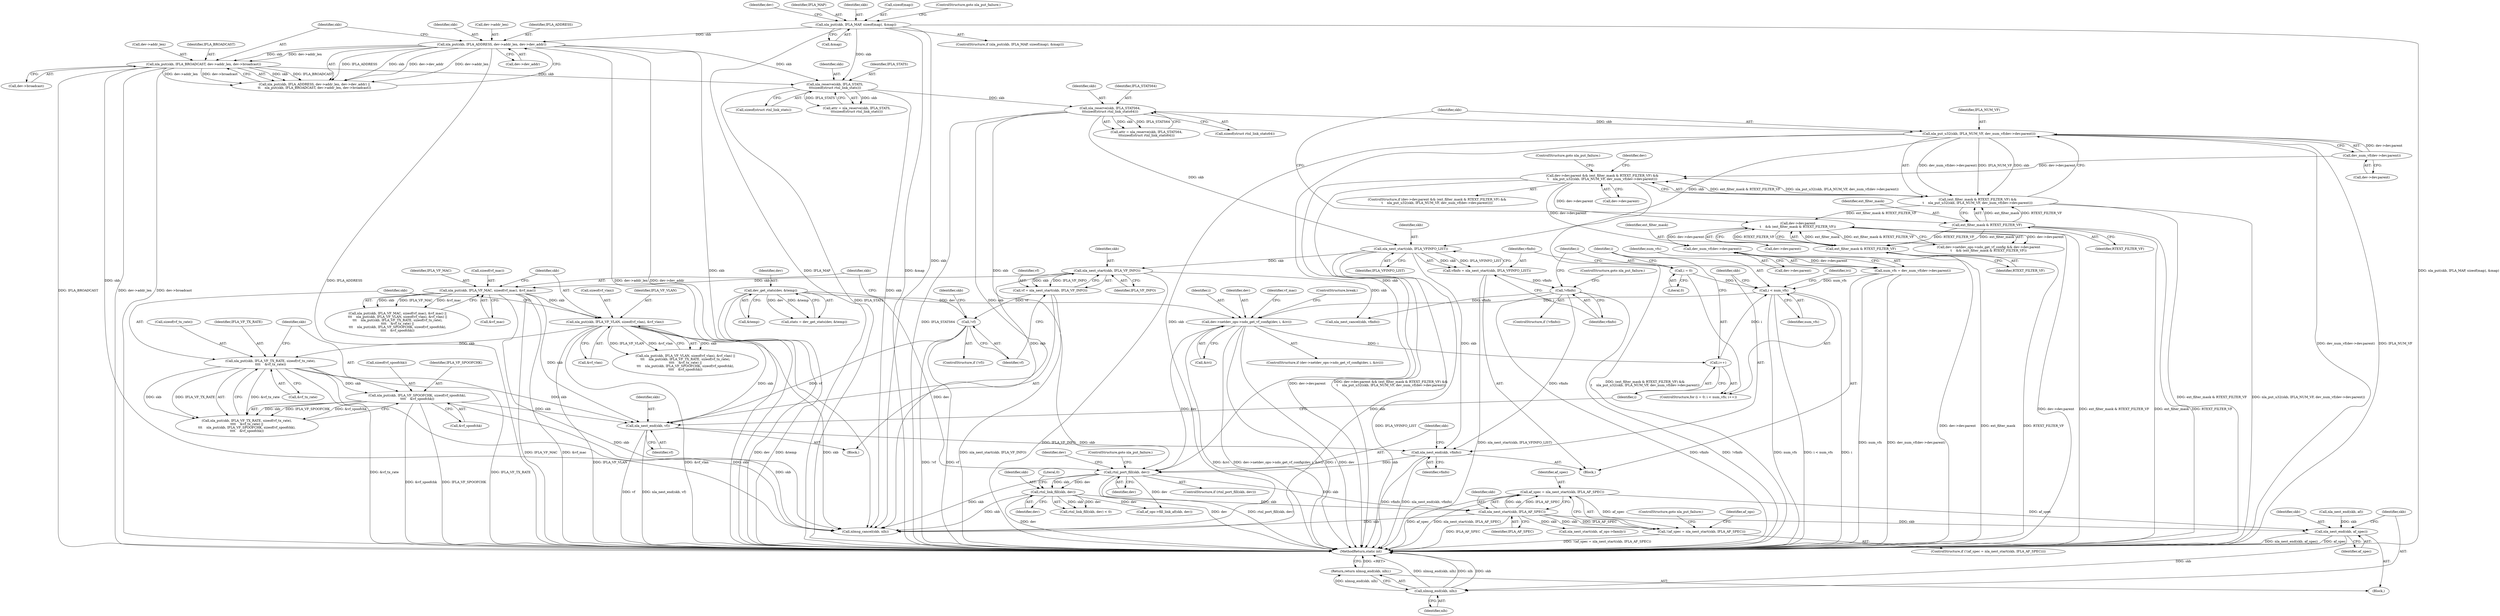 digraph "0_linux_84d73cd3fb142bf1298a8c13fd4ca50fd2432372@pointer" {
"1000486" [label="(Call,af_spec = nla_nest_start(skb, IFLA_AF_SPEC))"];
"1000488" [label="(Call,nla_nest_start(skb, IFLA_AF_SPEC))"];
"1000468" [label="(Call,rtnl_port_fill(skb, dev))"];
"1000247" [label="(Call,nla_reserve(skb, IFLA_STATS64,\n\t\t\tsizeof(struct rtnl_link_stats64)))"];
"1000225" [label="(Call,nla_reserve(skb, IFLA_STATS,\n\t\t\tsizeof(struct rtnl_link_stats)))"];
"1000189" [label="(Call,nla_put(skb, IFLA_MAP, sizeof(map), &map))"];
"1000213" [label="(Call,nla_put(skb, IFLA_BROADCAST, dev->addr_len, dev->broadcast))"];
"1000204" [label="(Call,nla_put(skb, IFLA_ADDRESS, dev->addr_len, dev->dev_addr))"];
"1000464" [label="(Call,nla_nest_end(skb, vfinfo))"];
"1000461" [label="(Call,nla_nest_end(skb, vf))"];
"1000446" [label="(Call,nla_put(skb, IFLA_VF_TX_RATE, sizeof(vf_tx_rate),\n\t\t\t\t    &vf_tx_rate))"];
"1000438" [label="(Call,nla_put(skb, IFLA_VF_VLAN, sizeof(vf_vlan), &vf_vlan))"];
"1000430" [label="(Call,nla_put(skb, IFLA_VF_MAC, sizeof(vf_mac), &vf_mac))"];
"1000417" [label="(Call,nla_nest_start(skb, IFLA_VF_INFO))"];
"1000313" [label="(Call,nla_nest_start(skb, IFLA_VFINFO_LIST))"];
"1000272" [label="(Call,nla_put_u32(skb, IFLA_NUM_VF, dev_num_vf(dev->dev.parent)))"];
"1000275" [label="(Call,dev_num_vf(dev->dev.parent))"];
"1000453" [label="(Call,nla_put(skb, IFLA_VF_SPOOFCHK, sizeof(vf_spoofchk),\n\t\t\t\t    &vf_spoofchk))"];
"1000421" [label="(Call,!vf)"];
"1000415" [label="(Call,vf = nla_nest_start(skb, IFLA_VF_INFO))"];
"1000317" [label="(Call,!vfinfo)"];
"1000311" [label="(Call,vfinfo = nla_nest_start(skb, IFLA_VFINFO_LIST))"];
"1000237" [label="(Call,dev_get_stats(dev, &temp))"];
"1000351" [label="(Call,dev->netdev_ops->ndo_get_vf_config(dev, i, &ivi))"];
"1000324" [label="(Call,i < num_vfs)"];
"1000327" [label="(Call,i++)"];
"1000321" [label="(Call,i = 0)"];
"1000303" [label="(Call,num_vfs = dev_num_vf(dev->dev.parent))"];
"1000305" [label="(Call,dev_num_vf(dev->dev.parent))"];
"1000289" [label="(Call,dev->dev.parent\n\t    && (ext_filter_mask & RTEXT_FILTER_VF))"];
"1000262" [label="(Call,dev->dev.parent && (ext_filter_mask & RTEXT_FILTER_VF) &&\n\t    nla_put_u32(skb, IFLA_NUM_VF, dev_num_vf(dev->dev.parent)))"];
"1000268" [label="(Call,(ext_filter_mask & RTEXT_FILTER_VF) &&\n\t    nla_put_u32(skb, IFLA_NUM_VF, dev_num_vf(dev->dev.parent)))"];
"1000269" [label="(Call,ext_filter_mask & RTEXT_FILTER_VF)"];
"1000295" [label="(Call,ext_filter_mask & RTEXT_FILTER_VF)"];
"1000479" [label="(Call,rtnl_link_fill(skb, dev))"];
"1000485" [label="(Call,!(af_spec = nla_nest_start(skb, IFLA_AF_SPEC)))"];
"1000532" [label="(Call,nla_nest_end(skb, af_spec))"];
"1000536" [label="(Call,nlmsg_end(skb, nlh))"];
"1000535" [label="(Return,return nlmsg_end(skb, nlh);)"];
"1000249" [label="(Identifier,IFLA_STATS64)"];
"1000189" [label="(Call,nla_put(skb, IFLA_MAP, sizeof(map), &map))"];
"1000326" [label="(Identifier,num_vfs)"];
"1000482" [label="(Literal,0)"];
"1000453" [label="(Call,nla_put(skb, IFLA_VF_SPOOFCHK, sizeof(vf_spoofchk),\n\t\t\t\t    &vf_spoofchk))"];
"1000274" [label="(Identifier,IFLA_NUM_VF)"];
"1000199" [label="(Identifier,dev)"];
"1000464" [label="(Call,nla_nest_end(skb, vfinfo))"];
"1000235" [label="(Call,stats = dev_get_stats(dev, &temp))"];
"1000469" [label="(Identifier,skb)"];
"1000298" [label="(Block,)"];
"1000533" [label="(Identifier,skb)"];
"1000295" [label="(Call,ext_filter_mask & RTEXT_FILTER_VF)"];
"1000286" [label="(Identifier,dev)"];
"1000449" [label="(Call,sizeof(vf_tx_rate))"];
"1000451" [label="(Call,&vf_tx_rate)"];
"1000207" [label="(Call,dev->addr_len)"];
"1000191" [label="(Identifier,IFLA_MAP)"];
"1000304" [label="(Identifier,num_vfs)"];
"1000487" [label="(Identifier,af_spec)"];
"1000495" [label="(Identifier,af_ops)"];
"1000485" [label="(Call,!(af_spec = nla_nest_start(skb, IFLA_AF_SPEC)))"];
"1000470" [label="(Identifier,dev)"];
"1000352" [label="(Identifier,dev)"];
"1000532" [label="(Call,nla_nest_end(skb, af_spec))"];
"1000313" [label="(Call,nla_nest_start(skb, IFLA_VFINFO_LIST))"];
"1000415" [label="(Call,vf = nla_nest_start(skb, IFLA_VF_INFO))"];
"1000271" [label="(Identifier,RTEXT_FILTER_VF)"];
"1000491" [label="(ControlStructure,goto nla_put_failure;)"];
"1000314" [label="(Identifier,skb)"];
"1000188" [label="(ControlStructure,if (nla_put(skb, IFLA_MAP, sizeof(map), &map)))"];
"1000290" [label="(Call,dev->dev.parent)"];
"1000433" [label="(Call,sizeof(vf_mac))"];
"1000226" [label="(Identifier,skb)"];
"1000206" [label="(Identifier,IFLA_ADDRESS)"];
"1000479" [label="(Call,rtnl_link_fill(skb, dev))"];
"1000466" [label="(Identifier,vfinfo)"];
"1000418" [label="(Identifier,skb)"];
"1000437" [label="(Call,nla_put(skb, IFLA_VF_VLAN, sizeof(vf_vlan), &vf_vlan) ||\n\t\t\t    nla_put(skb, IFLA_VF_TX_RATE, sizeof(vf_tx_rate),\n\t\t\t\t    &vf_tx_rate) ||\n\t\t\t    nla_put(skb, IFLA_VF_SPOOFCHK, sizeof(vf_spoofchk),\n\t\t\t\t    &vf_spoofchk))"];
"1000504" [label="(Call,nla_nest_start(skb, af_ops->family))"];
"1000455" [label="(Identifier,IFLA_VF_SPOOFCHK)"];
"1000454" [label="(Identifier,skb)"];
"1000204" [label="(Call,nla_put(skb, IFLA_ADDRESS, dev->addr_len, dev->dev_addr))"];
"1000359" [label="(Identifier,vf_mac)"];
"1000461" [label="(Call,nla_nest_end(skb, vf))"];
"1000421" [label="(Call,!vf)"];
"1000435" [label="(Call,&vf_mac)"];
"1000478" [label="(Call,rtnl_link_fill(skb, dev) < 0)"];
"1000356" [label="(ControlStructure,break;)"];
"1000297" [label="(Identifier,RTEXT_FILTER_VF)"];
"1000275" [label="(Call,dev_num_vf(dev->dev.parent))"];
"1000205" [label="(Identifier,skb)"];
"1000354" [label="(Call,&ivi)"];
"1000311" [label="(Call,vfinfo = nla_nest_start(skb, IFLA_VFINFO_LIST))"];
"1000319" [label="(ControlStructure,goto nla_put_failure;)"];
"1000422" [label="(Identifier,vf)"];
"1000323" [label="(Literal,0)"];
"1000432" [label="(Identifier,IFLA_VF_MAC)"];
"1000536" [label="(Call,nlmsg_end(skb, nlh))"];
"1000322" [label="(Identifier,i)"];
"1000227" [label="(Identifier,IFLA_STATS)"];
"1000216" [label="(Call,dev->addr_len)"];
"1000546" [label="(MethodReturn,static int)"];
"1000238" [label="(Identifier,dev)"];
"1000481" [label="(Identifier,dev)"];
"1000353" [label="(Identifier,i)"];
"1000535" [label="(Return,return nlmsg_end(skb, nlh);)"];
"1000351" [label="(Call,dev->netdev_ops->ndo_get_vf_config(dev, i, &ivi))"];
"1000329" [label="(Block,)"];
"1000430" [label="(Call,nla_put(skb, IFLA_VF_MAC, sizeof(vf_mac), &vf_mac))"];
"1000474" [label="(Identifier,dev)"];
"1000438" [label="(Call,nla_put(skb, IFLA_VF_VLAN, sizeof(vf_vlan), &vf_vlan))"];
"1000448" [label="(Identifier,IFLA_VF_TX_RATE)"];
"1000446" [label="(Call,nla_put(skb, IFLA_VF_TX_RATE, sizeof(vf_tx_rate),\n\t\t\t\t    &vf_tx_rate))"];
"1000417" [label="(Call,nla_nest_start(skb, IFLA_VF_INFO))"];
"1000488" [label="(Call,nla_nest_start(skb, IFLA_AF_SPEC))"];
"1000324" [label="(Call,i < num_vfs)"];
"1000268" [label="(Call,(ext_filter_mask & RTEXT_FILTER_VF) &&\n\t    nla_put_u32(skb, IFLA_NUM_VF, dev_num_vf(dev->dev.parent)))"];
"1000529" [label="(Call,nla_nest_end(skb, af))"];
"1000312" [label="(Identifier,vfinfo)"];
"1000463" [label="(Identifier,vf)"];
"1000439" [label="(Identifier,skb)"];
"1000443" [label="(Call,&vf_vlan)"];
"1000486" [label="(Call,af_spec = nla_nest_start(skb, IFLA_AF_SPEC))"];
"1000315" [label="(Identifier,IFLA_VFINFO_LIST)"];
"1000237" [label="(Call,dev_get_stats(dev, &temp))"];
"1000425" [label="(Identifier,skb)"];
"1000537" [label="(Identifier,skb)"];
"1000325" [label="(Identifier,i)"];
"1000270" [label="(Identifier,ext_filter_mask)"];
"1000328" [label="(Identifier,i)"];
"1000431" [label="(Identifier,skb)"];
"1000276" [label="(Call,dev->dev.parent)"];
"1000190" [label="(Identifier,skb)"];
"1000320" [label="(ControlStructure,for (i = 0; i < num_vfs; i++))"];
"1000419" [label="(Identifier,IFLA_VF_INFO)"];
"1000272" [label="(Call,nla_put_u32(skb, IFLA_NUM_VF, dev_num_vf(dev->dev.parent)))"];
"1000263" [label="(Call,dev->dev.parent)"];
"1000489" [label="(Identifier,skb)"];
"1000239" [label="(Call,&temp)"];
"1000192" [label="(Call,sizeof(map))"];
"1000210" [label="(Call,dev->dev_addr)"];
"1000317" [label="(Call,!vfinfo)"];
"1000214" [label="(Identifier,skb)"];
"1000203" [label="(Call,nla_put(skb, IFLA_ADDRESS, dev->addr_len, dev->dev_addr) ||\n\t\t    nla_put(skb, IFLA_BROADCAST, dev->addr_len, dev->broadcast))"];
"1000296" [label="(Identifier,ext_filter_mask)"];
"1000462" [label="(Identifier,skb)"];
"1000316" [label="(ControlStructure,if (!vfinfo))"];
"1000248" [label="(Identifier,skb)"];
"1000429" [label="(Call,nla_put(skb, IFLA_VF_MAC, sizeof(vf_mac), &vf_mac) ||\n\t\t\t    nla_put(skb, IFLA_VF_VLAN, sizeof(vf_vlan), &vf_vlan) ||\n\t\t\t    nla_put(skb, IFLA_VF_TX_RATE, sizeof(vf_tx_rate),\n\t\t\t\t    &vf_tx_rate) ||\n\t\t\t    nla_put(skb, IFLA_VF_SPOOFCHK, sizeof(vf_spoofchk),\n\t\t\t\t    &vf_spoofchk))"];
"1000468" [label="(Call,rtnl_port_fill(skb, dev))"];
"1000420" [label="(ControlStructure,if (!vf))"];
"1000327" [label="(Call,i++)"];
"1000305" [label="(Call,dev_num_vf(dev->dev.parent))"];
"1000456" [label="(Call,sizeof(vf_spoofchk))"];
"1000471" [label="(ControlStructure,goto nla_put_failure;)"];
"1000111" [label="(Block,)"];
"1000247" [label="(Call,nla_reserve(skb, IFLA_STATS64,\n\t\t\tsizeof(struct rtnl_link_stats64)))"];
"1000283" [label="(Call,dev->netdev_ops->ndo_get_vf_config && dev->dev.parent\n\t    && (ext_filter_mask & RTEXT_FILTER_VF))"];
"1000219" [label="(Call,dev->broadcast)"];
"1000465" [label="(Identifier,skb)"];
"1000223" [label="(Call,attr = nla_reserve(skb, IFLA_STATS,\n\t\t\tsizeof(struct rtnl_link_stats)))"];
"1000303" [label="(Call,num_vfs = dev_num_vf(dev->dev.parent))"];
"1000447" [label="(Identifier,skb)"];
"1000194" [label="(Call,&map)"];
"1000196" [label="(ControlStructure,goto nla_put_failure;)"];
"1000225" [label="(Call,nla_reserve(skb, IFLA_STATS,\n\t\t\tsizeof(struct rtnl_link_stats)))"];
"1000213" [label="(Call,nla_put(skb, IFLA_BROADCAST, dev->addr_len, dev->broadcast))"];
"1000512" [label="(Call,af_ops->fill_link_af(skb, dev))"];
"1000440" [label="(Identifier,IFLA_VF_VLAN)"];
"1000534" [label="(Identifier,af_spec)"];
"1000480" [label="(Identifier,skb)"];
"1000424" [label="(Call,nla_nest_cancel(skb, vfinfo))"];
"1000262" [label="(Call,dev->dev.parent && (ext_filter_mask & RTEXT_FILTER_VF) &&\n\t    nla_put_u32(skb, IFLA_NUM_VF, dev_num_vf(dev->dev.parent)))"];
"1000441" [label="(Call,sizeof(vf_vlan))"];
"1000318" [label="(Identifier,vfinfo)"];
"1000281" [label="(ControlStructure,goto nla_put_failure;)"];
"1000540" [label="(Call,nlmsg_cancel(skb, nlh))"];
"1000306" [label="(Call,dev->dev.parent)"];
"1000269" [label="(Call,ext_filter_mask & RTEXT_FILTER_VF)"];
"1000467" [label="(ControlStructure,if (rtnl_port_fill(skb, dev)))"];
"1000350" [label="(ControlStructure,if (dev->netdev_ops->ndo_get_vf_config(dev, i, &ivi)))"];
"1000228" [label="(Call,sizeof(struct rtnl_link_stats))"];
"1000273" [label="(Identifier,skb)"];
"1000289" [label="(Call,dev->dev.parent\n\t    && (ext_filter_mask & RTEXT_FILTER_VF))"];
"1000445" [label="(Call,nla_put(skb, IFLA_VF_TX_RATE, sizeof(vf_tx_rate),\n\t\t\t\t    &vf_tx_rate) ||\n\t\t\t    nla_put(skb, IFLA_VF_SPOOFCHK, sizeof(vf_spoofchk),\n\t\t\t\t    &vf_spoofchk))"];
"1000458" [label="(Call,&vf_spoofchk)"];
"1000337" [label="(Identifier,ivi)"];
"1000261" [label="(ControlStructure,if (dev->dev.parent && (ext_filter_mask & RTEXT_FILTER_VF) &&\n\t    nla_put_u32(skb, IFLA_NUM_VF, dev_num_vf(dev->dev.parent))))"];
"1000321" [label="(Call,i = 0)"];
"1000538" [label="(Identifier,nlh)"];
"1000245" [label="(Call,attr = nla_reserve(skb, IFLA_STATS64,\n\t\t\tsizeof(struct rtnl_link_stats64)))"];
"1000250" [label="(Call,sizeof(struct rtnl_link_stats64))"];
"1000484" [label="(ControlStructure,if (!(af_spec = nla_nest_start(skb, IFLA_AF_SPEC))))"];
"1000416" [label="(Identifier,vf)"];
"1000215" [label="(Identifier,IFLA_BROADCAST)"];
"1000490" [label="(Identifier,IFLA_AF_SPEC)"];
"1000486" -> "1000485"  [label="AST: "];
"1000486" -> "1000488"  [label="CFG: "];
"1000487" -> "1000486"  [label="AST: "];
"1000488" -> "1000486"  [label="AST: "];
"1000485" -> "1000486"  [label="CFG: "];
"1000486" -> "1000546"  [label="DDG: nla_nest_start(skb, IFLA_AF_SPEC)"];
"1000486" -> "1000546"  [label="DDG: af_spec"];
"1000486" -> "1000485"  [label="DDG: af_spec"];
"1000488" -> "1000486"  [label="DDG: skb"];
"1000488" -> "1000486"  [label="DDG: IFLA_AF_SPEC"];
"1000486" -> "1000532"  [label="DDG: af_spec"];
"1000488" -> "1000490"  [label="CFG: "];
"1000489" -> "1000488"  [label="AST: "];
"1000490" -> "1000488"  [label="AST: "];
"1000488" -> "1000546"  [label="DDG: IFLA_AF_SPEC"];
"1000488" -> "1000485"  [label="DDG: skb"];
"1000488" -> "1000485"  [label="DDG: IFLA_AF_SPEC"];
"1000468" -> "1000488"  [label="DDG: skb"];
"1000479" -> "1000488"  [label="DDG: skb"];
"1000488" -> "1000504"  [label="DDG: skb"];
"1000488" -> "1000532"  [label="DDG: skb"];
"1000488" -> "1000540"  [label="DDG: skb"];
"1000468" -> "1000467"  [label="AST: "];
"1000468" -> "1000470"  [label="CFG: "];
"1000469" -> "1000468"  [label="AST: "];
"1000470" -> "1000468"  [label="AST: "];
"1000471" -> "1000468"  [label="CFG: "];
"1000474" -> "1000468"  [label="CFG: "];
"1000468" -> "1000546"  [label="DDG: rtnl_port_fill(skb, dev)"];
"1000468" -> "1000546"  [label="DDG: dev"];
"1000247" -> "1000468"  [label="DDG: skb"];
"1000464" -> "1000468"  [label="DDG: skb"];
"1000272" -> "1000468"  [label="DDG: skb"];
"1000237" -> "1000468"  [label="DDG: dev"];
"1000351" -> "1000468"  [label="DDG: dev"];
"1000468" -> "1000479"  [label="DDG: skb"];
"1000468" -> "1000479"  [label="DDG: dev"];
"1000468" -> "1000512"  [label="DDG: dev"];
"1000468" -> "1000540"  [label="DDG: skb"];
"1000247" -> "1000245"  [label="AST: "];
"1000247" -> "1000250"  [label="CFG: "];
"1000248" -> "1000247"  [label="AST: "];
"1000249" -> "1000247"  [label="AST: "];
"1000250" -> "1000247"  [label="AST: "];
"1000245" -> "1000247"  [label="CFG: "];
"1000247" -> "1000546"  [label="DDG: IFLA_STATS64"];
"1000247" -> "1000245"  [label="DDG: skb"];
"1000247" -> "1000245"  [label="DDG: IFLA_STATS64"];
"1000225" -> "1000247"  [label="DDG: skb"];
"1000247" -> "1000272"  [label="DDG: skb"];
"1000247" -> "1000313"  [label="DDG: skb"];
"1000247" -> "1000540"  [label="DDG: skb"];
"1000225" -> "1000223"  [label="AST: "];
"1000225" -> "1000228"  [label="CFG: "];
"1000226" -> "1000225"  [label="AST: "];
"1000227" -> "1000225"  [label="AST: "];
"1000228" -> "1000225"  [label="AST: "];
"1000223" -> "1000225"  [label="CFG: "];
"1000225" -> "1000546"  [label="DDG: IFLA_STATS"];
"1000225" -> "1000223"  [label="DDG: skb"];
"1000225" -> "1000223"  [label="DDG: IFLA_STATS"];
"1000189" -> "1000225"  [label="DDG: skb"];
"1000213" -> "1000225"  [label="DDG: skb"];
"1000204" -> "1000225"  [label="DDG: skb"];
"1000225" -> "1000540"  [label="DDG: skb"];
"1000189" -> "1000188"  [label="AST: "];
"1000189" -> "1000194"  [label="CFG: "];
"1000190" -> "1000189"  [label="AST: "];
"1000191" -> "1000189"  [label="AST: "];
"1000192" -> "1000189"  [label="AST: "];
"1000194" -> "1000189"  [label="AST: "];
"1000196" -> "1000189"  [label="CFG: "];
"1000199" -> "1000189"  [label="CFG: "];
"1000189" -> "1000546"  [label="DDG: &map"];
"1000189" -> "1000546"  [label="DDG: nla_put(skb, IFLA_MAP, sizeof(map), &map)"];
"1000189" -> "1000546"  [label="DDG: IFLA_MAP"];
"1000189" -> "1000204"  [label="DDG: skb"];
"1000189" -> "1000540"  [label="DDG: skb"];
"1000213" -> "1000203"  [label="AST: "];
"1000213" -> "1000219"  [label="CFG: "];
"1000214" -> "1000213"  [label="AST: "];
"1000215" -> "1000213"  [label="AST: "];
"1000216" -> "1000213"  [label="AST: "];
"1000219" -> "1000213"  [label="AST: "];
"1000203" -> "1000213"  [label="CFG: "];
"1000213" -> "1000546"  [label="DDG: dev->addr_len"];
"1000213" -> "1000546"  [label="DDG: dev->broadcast"];
"1000213" -> "1000546"  [label="DDG: IFLA_BROADCAST"];
"1000213" -> "1000203"  [label="DDG: skb"];
"1000213" -> "1000203"  [label="DDG: IFLA_BROADCAST"];
"1000213" -> "1000203"  [label="DDG: dev->addr_len"];
"1000213" -> "1000203"  [label="DDG: dev->broadcast"];
"1000204" -> "1000213"  [label="DDG: skb"];
"1000204" -> "1000213"  [label="DDG: dev->addr_len"];
"1000213" -> "1000540"  [label="DDG: skb"];
"1000204" -> "1000203"  [label="AST: "];
"1000204" -> "1000210"  [label="CFG: "];
"1000205" -> "1000204"  [label="AST: "];
"1000206" -> "1000204"  [label="AST: "];
"1000207" -> "1000204"  [label="AST: "];
"1000210" -> "1000204"  [label="AST: "];
"1000214" -> "1000204"  [label="CFG: "];
"1000203" -> "1000204"  [label="CFG: "];
"1000204" -> "1000546"  [label="DDG: dev->dev_addr"];
"1000204" -> "1000546"  [label="DDG: IFLA_ADDRESS"];
"1000204" -> "1000546"  [label="DDG: dev->addr_len"];
"1000204" -> "1000203"  [label="DDG: skb"];
"1000204" -> "1000203"  [label="DDG: IFLA_ADDRESS"];
"1000204" -> "1000203"  [label="DDG: dev->addr_len"];
"1000204" -> "1000203"  [label="DDG: dev->dev_addr"];
"1000204" -> "1000540"  [label="DDG: skb"];
"1000464" -> "1000298"  [label="AST: "];
"1000464" -> "1000466"  [label="CFG: "];
"1000465" -> "1000464"  [label="AST: "];
"1000466" -> "1000464"  [label="AST: "];
"1000469" -> "1000464"  [label="CFG: "];
"1000464" -> "1000546"  [label="DDG: nla_nest_end(skb, vfinfo)"];
"1000464" -> "1000546"  [label="DDG: vfinfo"];
"1000461" -> "1000464"  [label="DDG: skb"];
"1000313" -> "1000464"  [label="DDG: skb"];
"1000317" -> "1000464"  [label="DDG: vfinfo"];
"1000461" -> "1000329"  [label="AST: "];
"1000461" -> "1000463"  [label="CFG: "];
"1000462" -> "1000461"  [label="AST: "];
"1000463" -> "1000461"  [label="AST: "];
"1000328" -> "1000461"  [label="CFG: "];
"1000461" -> "1000546"  [label="DDG: nla_nest_end(skb, vf)"];
"1000461" -> "1000546"  [label="DDG: vf"];
"1000461" -> "1000417"  [label="DDG: skb"];
"1000446" -> "1000461"  [label="DDG: skb"];
"1000430" -> "1000461"  [label="DDG: skb"];
"1000438" -> "1000461"  [label="DDG: skb"];
"1000453" -> "1000461"  [label="DDG: skb"];
"1000421" -> "1000461"  [label="DDG: vf"];
"1000446" -> "1000445"  [label="AST: "];
"1000446" -> "1000451"  [label="CFG: "];
"1000447" -> "1000446"  [label="AST: "];
"1000448" -> "1000446"  [label="AST: "];
"1000449" -> "1000446"  [label="AST: "];
"1000451" -> "1000446"  [label="AST: "];
"1000454" -> "1000446"  [label="CFG: "];
"1000445" -> "1000446"  [label="CFG: "];
"1000446" -> "1000546"  [label="DDG: &vf_tx_rate"];
"1000446" -> "1000546"  [label="DDG: IFLA_VF_TX_RATE"];
"1000446" -> "1000445"  [label="DDG: skb"];
"1000446" -> "1000445"  [label="DDG: IFLA_VF_TX_RATE"];
"1000446" -> "1000445"  [label="DDG: &vf_tx_rate"];
"1000438" -> "1000446"  [label="DDG: skb"];
"1000446" -> "1000453"  [label="DDG: skb"];
"1000446" -> "1000540"  [label="DDG: skb"];
"1000438" -> "1000437"  [label="AST: "];
"1000438" -> "1000443"  [label="CFG: "];
"1000439" -> "1000438"  [label="AST: "];
"1000440" -> "1000438"  [label="AST: "];
"1000441" -> "1000438"  [label="AST: "];
"1000443" -> "1000438"  [label="AST: "];
"1000447" -> "1000438"  [label="CFG: "];
"1000437" -> "1000438"  [label="CFG: "];
"1000438" -> "1000546"  [label="DDG: &vf_vlan"];
"1000438" -> "1000546"  [label="DDG: IFLA_VF_VLAN"];
"1000438" -> "1000437"  [label="DDG: skb"];
"1000438" -> "1000437"  [label="DDG: IFLA_VF_VLAN"];
"1000438" -> "1000437"  [label="DDG: &vf_vlan"];
"1000430" -> "1000438"  [label="DDG: skb"];
"1000438" -> "1000540"  [label="DDG: skb"];
"1000430" -> "1000429"  [label="AST: "];
"1000430" -> "1000435"  [label="CFG: "];
"1000431" -> "1000430"  [label="AST: "];
"1000432" -> "1000430"  [label="AST: "];
"1000433" -> "1000430"  [label="AST: "];
"1000435" -> "1000430"  [label="AST: "];
"1000439" -> "1000430"  [label="CFG: "];
"1000429" -> "1000430"  [label="CFG: "];
"1000430" -> "1000546"  [label="DDG: IFLA_VF_MAC"];
"1000430" -> "1000546"  [label="DDG: &vf_mac"];
"1000430" -> "1000429"  [label="DDG: skb"];
"1000430" -> "1000429"  [label="DDG: IFLA_VF_MAC"];
"1000430" -> "1000429"  [label="DDG: &vf_mac"];
"1000417" -> "1000430"  [label="DDG: skb"];
"1000430" -> "1000540"  [label="DDG: skb"];
"1000417" -> "1000415"  [label="AST: "];
"1000417" -> "1000419"  [label="CFG: "];
"1000418" -> "1000417"  [label="AST: "];
"1000419" -> "1000417"  [label="AST: "];
"1000415" -> "1000417"  [label="CFG: "];
"1000417" -> "1000546"  [label="DDG: IFLA_VF_INFO"];
"1000417" -> "1000415"  [label="DDG: skb"];
"1000417" -> "1000415"  [label="DDG: IFLA_VF_INFO"];
"1000313" -> "1000417"  [label="DDG: skb"];
"1000417" -> "1000424"  [label="DDG: skb"];
"1000313" -> "1000311"  [label="AST: "];
"1000313" -> "1000315"  [label="CFG: "];
"1000314" -> "1000313"  [label="AST: "];
"1000315" -> "1000313"  [label="AST: "];
"1000311" -> "1000313"  [label="CFG: "];
"1000313" -> "1000546"  [label="DDG: IFLA_VFINFO_LIST"];
"1000313" -> "1000311"  [label="DDG: skb"];
"1000313" -> "1000311"  [label="DDG: IFLA_VFINFO_LIST"];
"1000272" -> "1000313"  [label="DDG: skb"];
"1000313" -> "1000540"  [label="DDG: skb"];
"1000272" -> "1000268"  [label="AST: "];
"1000272" -> "1000275"  [label="CFG: "];
"1000273" -> "1000272"  [label="AST: "];
"1000274" -> "1000272"  [label="AST: "];
"1000275" -> "1000272"  [label="AST: "];
"1000268" -> "1000272"  [label="CFG: "];
"1000272" -> "1000546"  [label="DDG: dev_num_vf(dev->dev.parent)"];
"1000272" -> "1000546"  [label="DDG: IFLA_NUM_VF"];
"1000272" -> "1000268"  [label="DDG: skb"];
"1000272" -> "1000268"  [label="DDG: IFLA_NUM_VF"];
"1000272" -> "1000268"  [label="DDG: dev_num_vf(dev->dev.parent)"];
"1000275" -> "1000272"  [label="DDG: dev->dev.parent"];
"1000272" -> "1000540"  [label="DDG: skb"];
"1000275" -> "1000276"  [label="CFG: "];
"1000276" -> "1000275"  [label="AST: "];
"1000275" -> "1000262"  [label="DDG: dev->dev.parent"];
"1000453" -> "1000445"  [label="AST: "];
"1000453" -> "1000458"  [label="CFG: "];
"1000454" -> "1000453"  [label="AST: "];
"1000455" -> "1000453"  [label="AST: "];
"1000456" -> "1000453"  [label="AST: "];
"1000458" -> "1000453"  [label="AST: "];
"1000445" -> "1000453"  [label="CFG: "];
"1000453" -> "1000546"  [label="DDG: IFLA_VF_SPOOFCHK"];
"1000453" -> "1000546"  [label="DDG: &vf_spoofchk"];
"1000453" -> "1000445"  [label="DDG: skb"];
"1000453" -> "1000445"  [label="DDG: IFLA_VF_SPOOFCHK"];
"1000453" -> "1000445"  [label="DDG: &vf_spoofchk"];
"1000453" -> "1000540"  [label="DDG: skb"];
"1000421" -> "1000420"  [label="AST: "];
"1000421" -> "1000422"  [label="CFG: "];
"1000422" -> "1000421"  [label="AST: "];
"1000425" -> "1000421"  [label="CFG: "];
"1000431" -> "1000421"  [label="CFG: "];
"1000421" -> "1000546"  [label="DDG: vf"];
"1000421" -> "1000546"  [label="DDG: !vf"];
"1000415" -> "1000421"  [label="DDG: vf"];
"1000415" -> "1000329"  [label="AST: "];
"1000416" -> "1000415"  [label="AST: "];
"1000422" -> "1000415"  [label="CFG: "];
"1000415" -> "1000546"  [label="DDG: nla_nest_start(skb, IFLA_VF_INFO)"];
"1000317" -> "1000316"  [label="AST: "];
"1000317" -> "1000318"  [label="CFG: "];
"1000318" -> "1000317"  [label="AST: "];
"1000319" -> "1000317"  [label="CFG: "];
"1000322" -> "1000317"  [label="CFG: "];
"1000317" -> "1000546"  [label="DDG: vfinfo"];
"1000317" -> "1000546"  [label="DDG: !vfinfo"];
"1000311" -> "1000317"  [label="DDG: vfinfo"];
"1000317" -> "1000424"  [label="DDG: vfinfo"];
"1000311" -> "1000298"  [label="AST: "];
"1000312" -> "1000311"  [label="AST: "];
"1000318" -> "1000311"  [label="CFG: "];
"1000311" -> "1000546"  [label="DDG: nla_nest_start(skb, IFLA_VFINFO_LIST)"];
"1000237" -> "1000235"  [label="AST: "];
"1000237" -> "1000239"  [label="CFG: "];
"1000238" -> "1000237"  [label="AST: "];
"1000239" -> "1000237"  [label="AST: "];
"1000235" -> "1000237"  [label="CFG: "];
"1000237" -> "1000546"  [label="DDG: &temp"];
"1000237" -> "1000546"  [label="DDG: dev"];
"1000237" -> "1000235"  [label="DDG: dev"];
"1000237" -> "1000235"  [label="DDG: &temp"];
"1000237" -> "1000351"  [label="DDG: dev"];
"1000351" -> "1000350"  [label="AST: "];
"1000351" -> "1000354"  [label="CFG: "];
"1000352" -> "1000351"  [label="AST: "];
"1000353" -> "1000351"  [label="AST: "];
"1000354" -> "1000351"  [label="AST: "];
"1000356" -> "1000351"  [label="CFG: "];
"1000359" -> "1000351"  [label="CFG: "];
"1000351" -> "1000546"  [label="DDG: dev->netdev_ops->ndo_get_vf_config(dev, i, &ivi)"];
"1000351" -> "1000546"  [label="DDG: i"];
"1000351" -> "1000546"  [label="DDG: dev"];
"1000351" -> "1000546"  [label="DDG: &ivi"];
"1000351" -> "1000327"  [label="DDG: i"];
"1000324" -> "1000351"  [label="DDG: i"];
"1000324" -> "1000320"  [label="AST: "];
"1000324" -> "1000326"  [label="CFG: "];
"1000325" -> "1000324"  [label="AST: "];
"1000326" -> "1000324"  [label="AST: "];
"1000337" -> "1000324"  [label="CFG: "];
"1000465" -> "1000324"  [label="CFG: "];
"1000324" -> "1000546"  [label="DDG: num_vfs"];
"1000324" -> "1000546"  [label="DDG: i < num_vfs"];
"1000324" -> "1000546"  [label="DDG: i"];
"1000327" -> "1000324"  [label="DDG: i"];
"1000321" -> "1000324"  [label="DDG: i"];
"1000303" -> "1000324"  [label="DDG: num_vfs"];
"1000327" -> "1000320"  [label="AST: "];
"1000327" -> "1000328"  [label="CFG: "];
"1000328" -> "1000327"  [label="AST: "];
"1000325" -> "1000327"  [label="CFG: "];
"1000321" -> "1000320"  [label="AST: "];
"1000321" -> "1000323"  [label="CFG: "];
"1000322" -> "1000321"  [label="AST: "];
"1000323" -> "1000321"  [label="AST: "];
"1000325" -> "1000321"  [label="CFG: "];
"1000303" -> "1000298"  [label="AST: "];
"1000303" -> "1000305"  [label="CFG: "];
"1000304" -> "1000303"  [label="AST: "];
"1000305" -> "1000303"  [label="AST: "];
"1000312" -> "1000303"  [label="CFG: "];
"1000303" -> "1000546"  [label="DDG: num_vfs"];
"1000303" -> "1000546"  [label="DDG: dev_num_vf(dev->dev.parent)"];
"1000305" -> "1000303"  [label="DDG: dev->dev.parent"];
"1000305" -> "1000306"  [label="CFG: "];
"1000306" -> "1000305"  [label="AST: "];
"1000305" -> "1000546"  [label="DDG: dev->dev.parent"];
"1000289" -> "1000305"  [label="DDG: dev->dev.parent"];
"1000262" -> "1000305"  [label="DDG: dev->dev.parent"];
"1000289" -> "1000283"  [label="AST: "];
"1000289" -> "1000290"  [label="CFG: "];
"1000289" -> "1000295"  [label="CFG: "];
"1000290" -> "1000289"  [label="AST: "];
"1000295" -> "1000289"  [label="AST: "];
"1000283" -> "1000289"  [label="CFG: "];
"1000289" -> "1000546"  [label="DDG: dev->dev.parent"];
"1000289" -> "1000546"  [label="DDG: ext_filter_mask & RTEXT_FILTER_VF"];
"1000289" -> "1000283"  [label="DDG: dev->dev.parent"];
"1000289" -> "1000283"  [label="DDG: ext_filter_mask & RTEXT_FILTER_VF"];
"1000262" -> "1000289"  [label="DDG: dev->dev.parent"];
"1000268" -> "1000289"  [label="DDG: ext_filter_mask & RTEXT_FILTER_VF"];
"1000295" -> "1000289"  [label="DDG: ext_filter_mask"];
"1000295" -> "1000289"  [label="DDG: RTEXT_FILTER_VF"];
"1000262" -> "1000261"  [label="AST: "];
"1000262" -> "1000263"  [label="CFG: "];
"1000262" -> "1000268"  [label="CFG: "];
"1000263" -> "1000262"  [label="AST: "];
"1000268" -> "1000262"  [label="AST: "];
"1000281" -> "1000262"  [label="CFG: "];
"1000286" -> "1000262"  [label="CFG: "];
"1000262" -> "1000546"  [label="DDG: (ext_filter_mask & RTEXT_FILTER_VF) &&\n\t    nla_put_u32(skb, IFLA_NUM_VF, dev_num_vf(dev->dev.parent))"];
"1000262" -> "1000546"  [label="DDG: dev->dev.parent"];
"1000262" -> "1000546"  [label="DDG: dev->dev.parent && (ext_filter_mask & RTEXT_FILTER_VF) &&\n\t    nla_put_u32(skb, IFLA_NUM_VF, dev_num_vf(dev->dev.parent))"];
"1000268" -> "1000262"  [label="DDG: ext_filter_mask & RTEXT_FILTER_VF"];
"1000268" -> "1000262"  [label="DDG: nla_put_u32(skb, IFLA_NUM_VF, dev_num_vf(dev->dev.parent))"];
"1000268" -> "1000269"  [label="CFG: "];
"1000269" -> "1000268"  [label="AST: "];
"1000268" -> "1000546"  [label="DDG: ext_filter_mask & RTEXT_FILTER_VF"];
"1000268" -> "1000546"  [label="DDG: nla_put_u32(skb, IFLA_NUM_VF, dev_num_vf(dev->dev.parent))"];
"1000269" -> "1000268"  [label="DDG: ext_filter_mask"];
"1000269" -> "1000268"  [label="DDG: RTEXT_FILTER_VF"];
"1000269" -> "1000271"  [label="CFG: "];
"1000270" -> "1000269"  [label="AST: "];
"1000271" -> "1000269"  [label="AST: "];
"1000273" -> "1000269"  [label="CFG: "];
"1000269" -> "1000546"  [label="DDG: ext_filter_mask"];
"1000269" -> "1000546"  [label="DDG: RTEXT_FILTER_VF"];
"1000269" -> "1000295"  [label="DDG: ext_filter_mask"];
"1000269" -> "1000295"  [label="DDG: RTEXT_FILTER_VF"];
"1000295" -> "1000297"  [label="CFG: "];
"1000296" -> "1000295"  [label="AST: "];
"1000297" -> "1000295"  [label="AST: "];
"1000295" -> "1000546"  [label="DDG: ext_filter_mask"];
"1000295" -> "1000546"  [label="DDG: RTEXT_FILTER_VF"];
"1000479" -> "1000478"  [label="AST: "];
"1000479" -> "1000481"  [label="CFG: "];
"1000480" -> "1000479"  [label="AST: "];
"1000481" -> "1000479"  [label="AST: "];
"1000482" -> "1000479"  [label="CFG: "];
"1000479" -> "1000546"  [label="DDG: dev"];
"1000479" -> "1000478"  [label="DDG: skb"];
"1000479" -> "1000478"  [label="DDG: dev"];
"1000479" -> "1000512"  [label="DDG: dev"];
"1000479" -> "1000540"  [label="DDG: skb"];
"1000485" -> "1000484"  [label="AST: "];
"1000491" -> "1000485"  [label="CFG: "];
"1000495" -> "1000485"  [label="CFG: "];
"1000485" -> "1000546"  [label="DDG: !(af_spec = nla_nest_start(skb, IFLA_AF_SPEC))"];
"1000532" -> "1000111"  [label="AST: "];
"1000532" -> "1000534"  [label="CFG: "];
"1000533" -> "1000532"  [label="AST: "];
"1000534" -> "1000532"  [label="AST: "];
"1000537" -> "1000532"  [label="CFG: "];
"1000532" -> "1000546"  [label="DDG: af_spec"];
"1000532" -> "1000546"  [label="DDG: nla_nest_end(skb, af_spec)"];
"1000529" -> "1000532"  [label="DDG: skb"];
"1000532" -> "1000536"  [label="DDG: skb"];
"1000536" -> "1000535"  [label="AST: "];
"1000536" -> "1000538"  [label="CFG: "];
"1000537" -> "1000536"  [label="AST: "];
"1000538" -> "1000536"  [label="AST: "];
"1000535" -> "1000536"  [label="CFG: "];
"1000536" -> "1000546"  [label="DDG: nlmsg_end(skb, nlh)"];
"1000536" -> "1000546"  [label="DDG: nlh"];
"1000536" -> "1000546"  [label="DDG: skb"];
"1000536" -> "1000535"  [label="DDG: nlmsg_end(skb, nlh)"];
"1000535" -> "1000111"  [label="AST: "];
"1000546" -> "1000535"  [label="CFG: "];
"1000535" -> "1000546"  [label="DDG: <RET>"];
}
